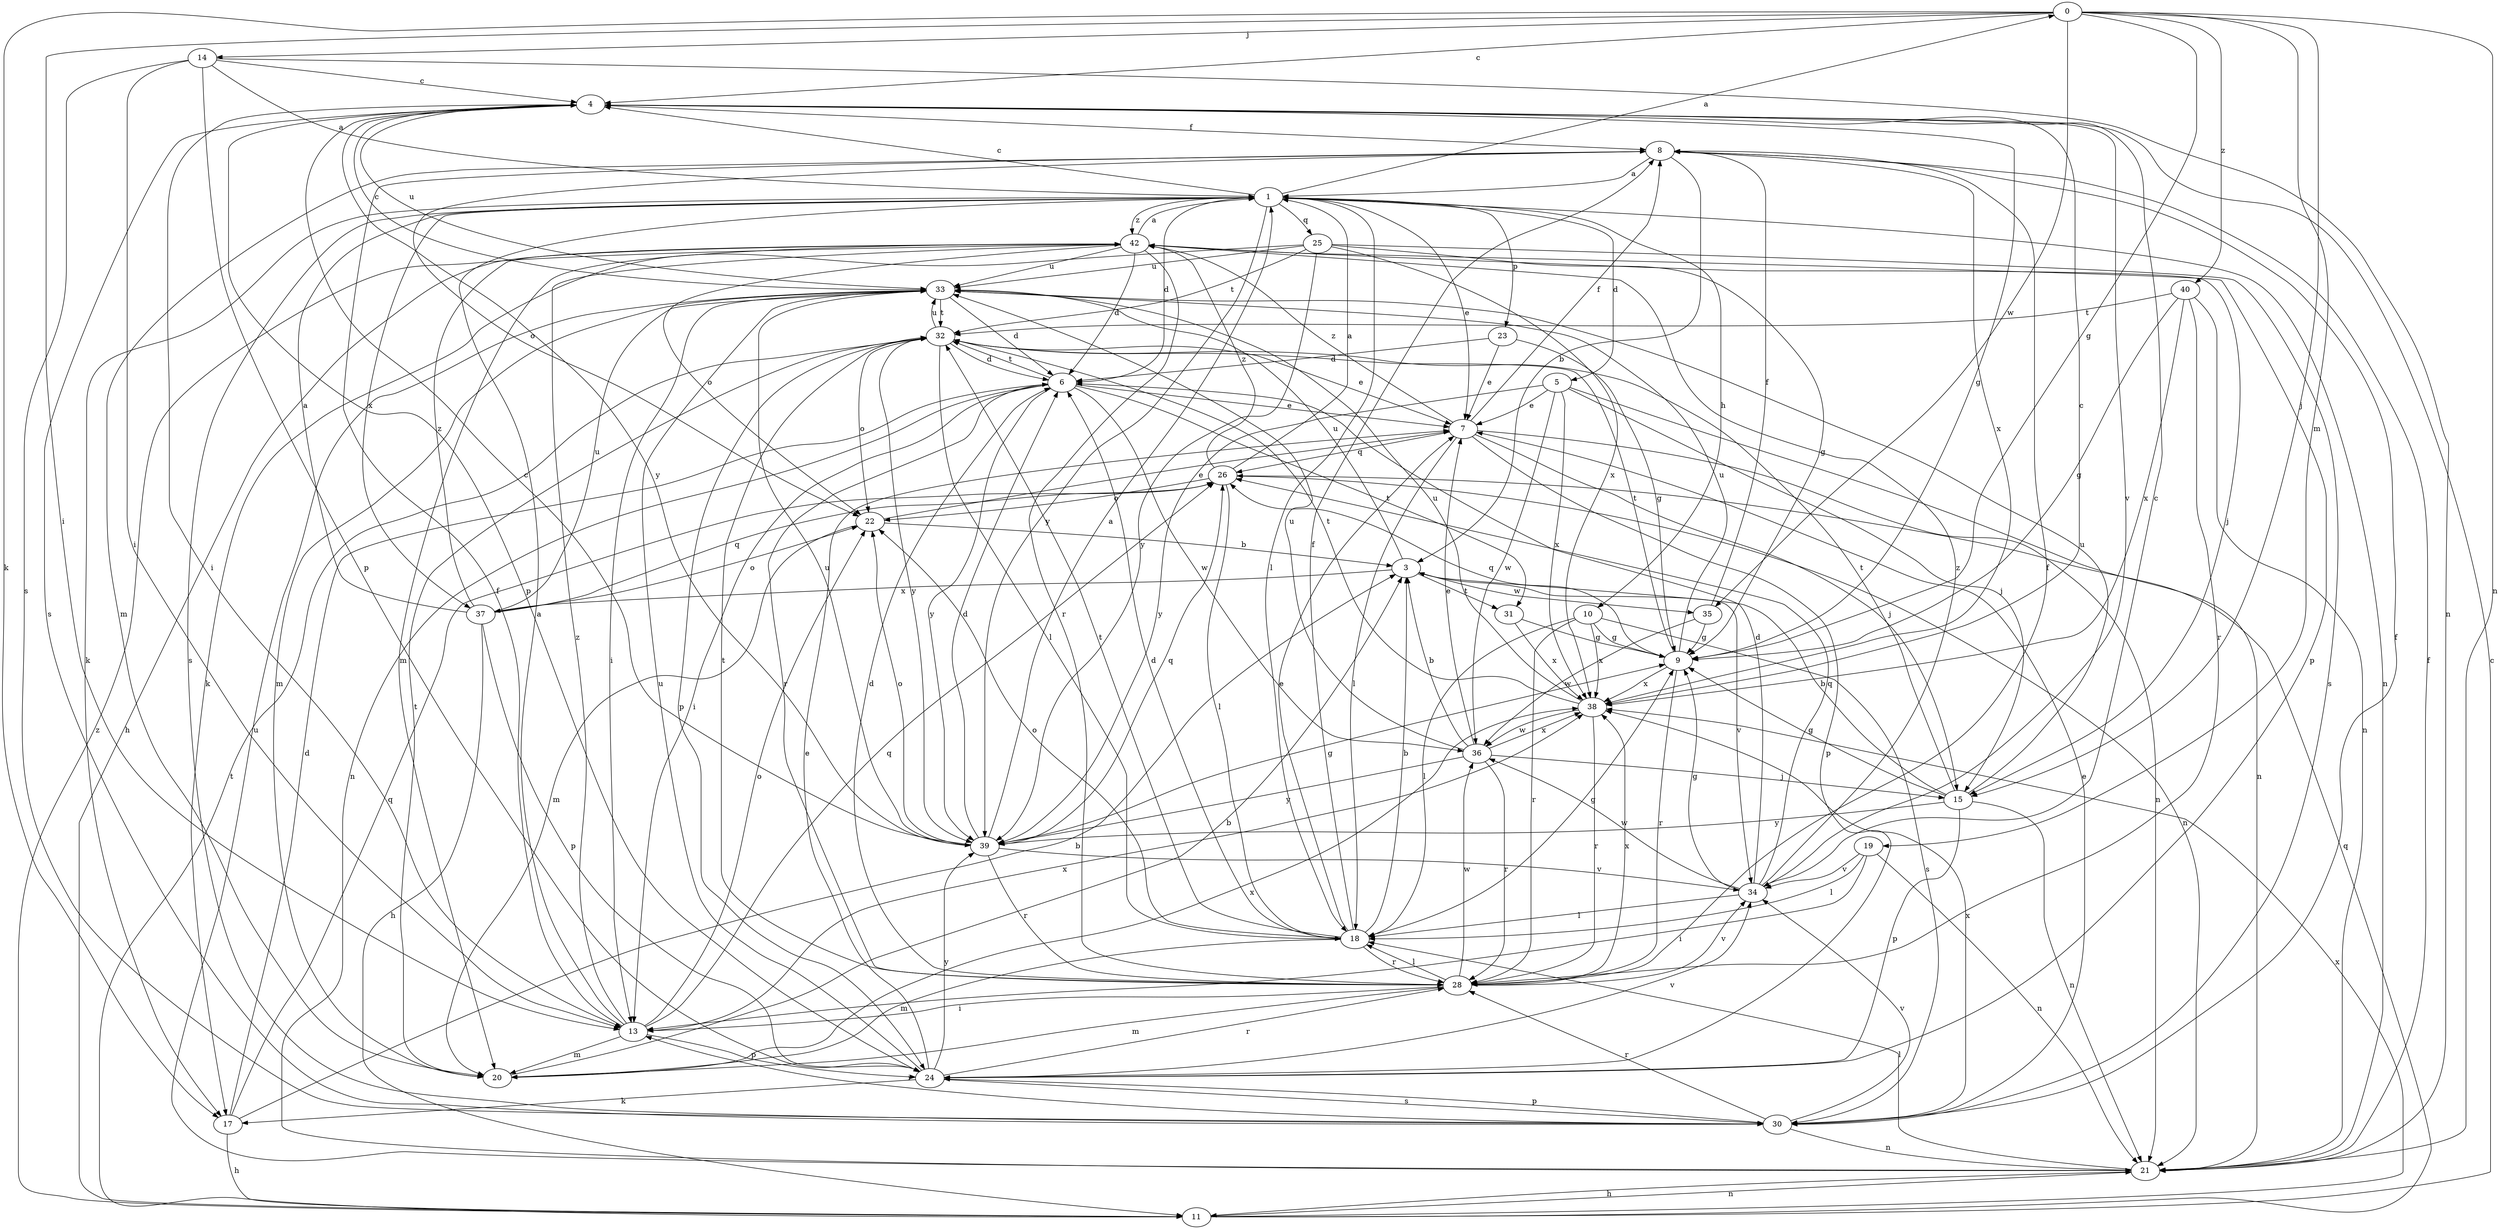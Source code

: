 strict digraph  {
0;
1;
3;
4;
5;
6;
7;
8;
9;
10;
11;
13;
14;
15;
17;
18;
19;
20;
21;
22;
23;
24;
25;
26;
28;
30;
31;
32;
33;
34;
35;
36;
37;
38;
39;
40;
42;
0 -> 4  [label=c];
0 -> 9  [label=g];
0 -> 13  [label=i];
0 -> 14  [label=j];
0 -> 15  [label=j];
0 -> 17  [label=k];
0 -> 19  [label=m];
0 -> 21  [label=n];
0 -> 35  [label=w];
0 -> 40  [label=z];
1 -> 0  [label=a];
1 -> 4  [label=c];
1 -> 5  [label=d];
1 -> 6  [label=d];
1 -> 7  [label=e];
1 -> 10  [label=h];
1 -> 17  [label=k];
1 -> 18  [label=l];
1 -> 21  [label=n];
1 -> 23  [label=p];
1 -> 25  [label=q];
1 -> 30  [label=s];
1 -> 37  [label=x];
1 -> 39  [label=y];
1 -> 42  [label=z];
3 -> 31  [label=t];
3 -> 33  [label=u];
3 -> 34  [label=v];
3 -> 35  [label=w];
3 -> 37  [label=x];
4 -> 8  [label=f];
4 -> 9  [label=g];
4 -> 13  [label=i];
4 -> 24  [label=p];
4 -> 30  [label=s];
4 -> 33  [label=u];
4 -> 34  [label=v];
4 -> 39  [label=y];
5 -> 7  [label=e];
5 -> 15  [label=j];
5 -> 21  [label=n];
5 -> 36  [label=w];
5 -> 38  [label=x];
5 -> 39  [label=y];
6 -> 7  [label=e];
6 -> 13  [label=i];
6 -> 21  [label=n];
6 -> 28  [label=r];
6 -> 31  [label=t];
6 -> 32  [label=t];
6 -> 36  [label=w];
6 -> 39  [label=y];
7 -> 8  [label=f];
7 -> 15  [label=j];
7 -> 18  [label=l];
7 -> 21  [label=n];
7 -> 24  [label=p];
7 -> 26  [label=q];
7 -> 42  [label=z];
8 -> 1  [label=a];
8 -> 3  [label=b];
8 -> 20  [label=m];
8 -> 22  [label=o];
8 -> 38  [label=x];
9 -> 26  [label=q];
9 -> 28  [label=r];
9 -> 32  [label=t];
9 -> 33  [label=u];
9 -> 38  [label=x];
10 -> 9  [label=g];
10 -> 18  [label=l];
10 -> 28  [label=r];
10 -> 30  [label=s];
10 -> 38  [label=x];
11 -> 4  [label=c];
11 -> 21  [label=n];
11 -> 26  [label=q];
11 -> 32  [label=t];
11 -> 38  [label=x];
11 -> 42  [label=z];
13 -> 1  [label=a];
13 -> 8  [label=f];
13 -> 20  [label=m];
13 -> 22  [label=o];
13 -> 24  [label=p];
13 -> 26  [label=q];
13 -> 38  [label=x];
13 -> 42  [label=z];
14 -> 1  [label=a];
14 -> 4  [label=c];
14 -> 13  [label=i];
14 -> 21  [label=n];
14 -> 24  [label=p];
14 -> 30  [label=s];
15 -> 3  [label=b];
15 -> 9  [label=g];
15 -> 21  [label=n];
15 -> 24  [label=p];
15 -> 32  [label=t];
15 -> 33  [label=u];
15 -> 39  [label=y];
17 -> 3  [label=b];
17 -> 6  [label=d];
17 -> 11  [label=h];
17 -> 26  [label=q];
18 -> 3  [label=b];
18 -> 6  [label=d];
18 -> 7  [label=e];
18 -> 8  [label=f];
18 -> 9  [label=g];
18 -> 20  [label=m];
18 -> 22  [label=o];
18 -> 28  [label=r];
18 -> 32  [label=t];
19 -> 13  [label=i];
19 -> 18  [label=l];
19 -> 21  [label=n];
19 -> 34  [label=v];
20 -> 3  [label=b];
20 -> 32  [label=t];
20 -> 38  [label=x];
21 -> 8  [label=f];
21 -> 11  [label=h];
21 -> 18  [label=l];
21 -> 33  [label=u];
22 -> 3  [label=b];
22 -> 7  [label=e];
22 -> 20  [label=m];
23 -> 6  [label=d];
23 -> 7  [label=e];
23 -> 9  [label=g];
24 -> 7  [label=e];
24 -> 17  [label=k];
24 -> 28  [label=r];
24 -> 30  [label=s];
24 -> 33  [label=u];
24 -> 34  [label=v];
24 -> 39  [label=y];
25 -> 9  [label=g];
25 -> 17  [label=k];
25 -> 30  [label=s];
25 -> 32  [label=t];
25 -> 33  [label=u];
25 -> 38  [label=x];
25 -> 39  [label=y];
26 -> 1  [label=a];
26 -> 18  [label=l];
26 -> 21  [label=n];
26 -> 22  [label=o];
26 -> 42  [label=z];
28 -> 6  [label=d];
28 -> 8  [label=f];
28 -> 13  [label=i];
28 -> 18  [label=l];
28 -> 20  [label=m];
28 -> 32  [label=t];
28 -> 34  [label=v];
28 -> 36  [label=w];
28 -> 38  [label=x];
30 -> 7  [label=e];
30 -> 8  [label=f];
30 -> 13  [label=i];
30 -> 21  [label=n];
30 -> 24  [label=p];
30 -> 28  [label=r];
30 -> 34  [label=v];
30 -> 38  [label=x];
31 -> 9  [label=g];
31 -> 38  [label=x];
32 -> 6  [label=d];
32 -> 7  [label=e];
32 -> 18  [label=l];
32 -> 22  [label=o];
32 -> 24  [label=p];
32 -> 33  [label=u];
32 -> 39  [label=y];
33 -> 4  [label=c];
33 -> 6  [label=d];
33 -> 13  [label=i];
33 -> 20  [label=m];
33 -> 32  [label=t];
34 -> 4  [label=c];
34 -> 6  [label=d];
34 -> 9  [label=g];
34 -> 18  [label=l];
34 -> 26  [label=q];
34 -> 36  [label=w];
34 -> 42  [label=z];
35 -> 8  [label=f];
35 -> 9  [label=g];
35 -> 36  [label=w];
36 -> 3  [label=b];
36 -> 7  [label=e];
36 -> 15  [label=j];
36 -> 28  [label=r];
36 -> 33  [label=u];
36 -> 38  [label=x];
36 -> 39  [label=y];
37 -> 1  [label=a];
37 -> 11  [label=h];
37 -> 22  [label=o];
37 -> 24  [label=p];
37 -> 26  [label=q];
37 -> 33  [label=u];
37 -> 42  [label=z];
38 -> 4  [label=c];
38 -> 28  [label=r];
38 -> 32  [label=t];
38 -> 33  [label=u];
38 -> 36  [label=w];
39 -> 1  [label=a];
39 -> 4  [label=c];
39 -> 6  [label=d];
39 -> 9  [label=g];
39 -> 22  [label=o];
39 -> 26  [label=q];
39 -> 28  [label=r];
39 -> 33  [label=u];
39 -> 34  [label=v];
40 -> 9  [label=g];
40 -> 21  [label=n];
40 -> 28  [label=r];
40 -> 32  [label=t];
40 -> 38  [label=x];
42 -> 1  [label=a];
42 -> 6  [label=d];
42 -> 11  [label=h];
42 -> 15  [label=j];
42 -> 20  [label=m];
42 -> 22  [label=o];
42 -> 24  [label=p];
42 -> 28  [label=r];
42 -> 33  [label=u];
}
